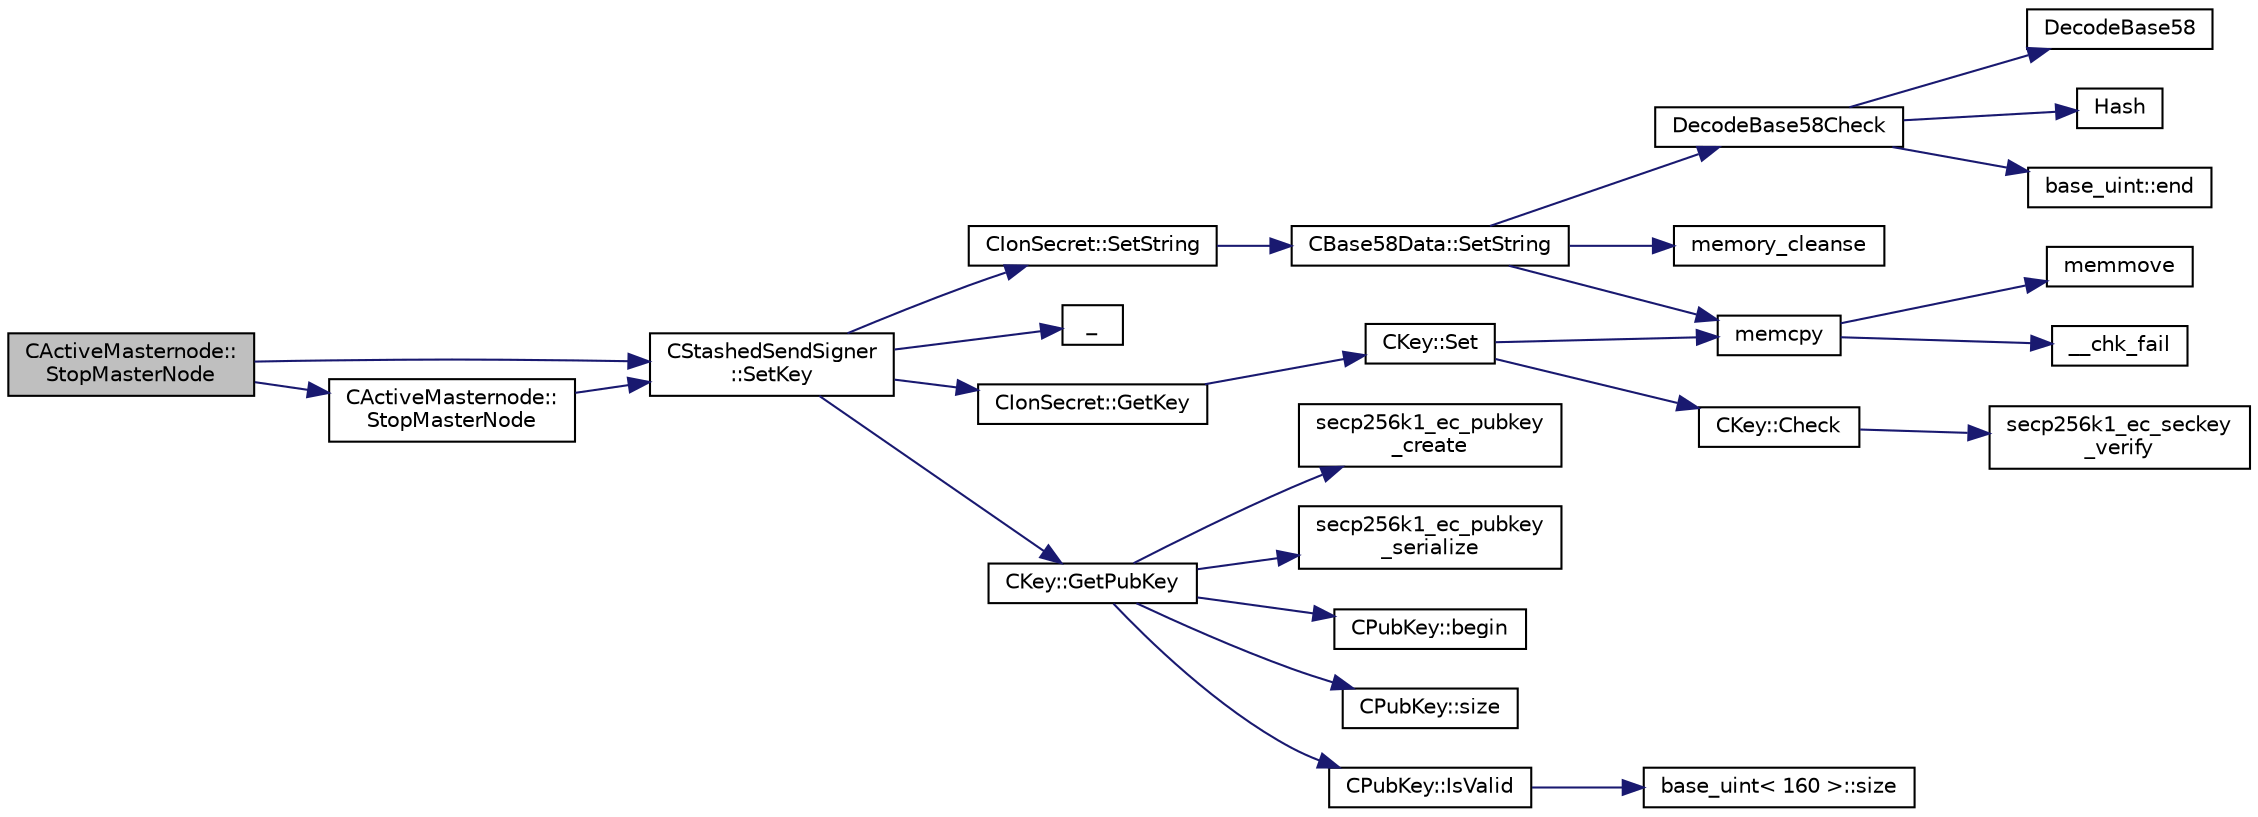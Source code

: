 digraph "CActiveMasternode::StopMasterNode"
{
  edge [fontname="Helvetica",fontsize="10",labelfontname="Helvetica",labelfontsize="10"];
  node [fontname="Helvetica",fontsize="10",shape=record];
  rankdir="LR";
  Node580 [label="CActiveMasternode::\lStopMasterNode",height=0.2,width=0.4,color="black", fillcolor="grey75", style="filled", fontcolor="black"];
  Node580 -> Node581 [color="midnightblue",fontsize="10",style="solid",fontname="Helvetica"];
  Node581 [label="CStashedSendSigner\l::SetKey",height=0.2,width=0.4,color="black", fillcolor="white", style="filled",URL="$da/d0a/class_c_stashed_send_signer.html#a706eb86a74431f151080cb9e466fe6ce",tooltip="Set the private/public key values, returns true if successful. "];
  Node581 -> Node582 [color="midnightblue",fontsize="10",style="solid",fontname="Helvetica"];
  Node582 [label="CIonSecret::SetString",height=0.2,width=0.4,color="black", fillcolor="white", style="filled",URL="$d3/d88/class_c_ion_secret.html#a0b279b6a41b2992fae7d3f70f7977f1c"];
  Node582 -> Node583 [color="midnightblue",fontsize="10",style="solid",fontname="Helvetica"];
  Node583 [label="CBase58Data::SetString",height=0.2,width=0.4,color="black", fillcolor="white", style="filled",URL="$d2/d08/class_c_base58_data.html#a250fa3bc97d03c7d87de5485c8b49b57"];
  Node583 -> Node584 [color="midnightblue",fontsize="10",style="solid",fontname="Helvetica"];
  Node584 [label="DecodeBase58Check",height=0.2,width=0.4,color="black", fillcolor="white", style="filled",URL="$db/d9c/base58_8cpp.html#ae2dc7ad63e243509e0871ec4a5890678",tooltip="Decode a base58-encoded string (psz) that includes a checksum into a byte vector (vchRet), return true if decoding is successful. "];
  Node584 -> Node585 [color="midnightblue",fontsize="10",style="solid",fontname="Helvetica"];
  Node585 [label="DecodeBase58",height=0.2,width=0.4,color="black", fillcolor="white", style="filled",URL="$db/d9c/base58_8cpp.html#a0f74d1d6e7e982cad4b0e538acea4538",tooltip="Decode a base58-encoded string (psz) into a byte vector (vchRet). "];
  Node584 -> Node586 [color="midnightblue",fontsize="10",style="solid",fontname="Helvetica"];
  Node586 [label="Hash",height=0.2,width=0.4,color="black", fillcolor="white", style="filled",URL="$db/dfb/hash_8h.html#ab3f6c437460137530d86e09c2c102e99"];
  Node584 -> Node587 [color="midnightblue",fontsize="10",style="solid",fontname="Helvetica"];
  Node587 [label="base_uint::end",height=0.2,width=0.4,color="black", fillcolor="white", style="filled",URL="$da/df7/classbase__uint.html#a76539ef6be800bc02e4038f457a4f74a"];
  Node583 -> Node588 [color="midnightblue",fontsize="10",style="solid",fontname="Helvetica"];
  Node588 [label="memcpy",height=0.2,width=0.4,color="black", fillcolor="white", style="filled",URL="$d5/d9f/glibc__compat_8cpp.html#a0f46826ab0466591e136db24394923cf"];
  Node588 -> Node589 [color="midnightblue",fontsize="10",style="solid",fontname="Helvetica"];
  Node589 [label="memmove",height=0.2,width=0.4,color="black", fillcolor="white", style="filled",URL="$d5/d9f/glibc__compat_8cpp.html#a9778d49e9029dd75bc53ecbbf9f5e9a1"];
  Node588 -> Node590 [color="midnightblue",fontsize="10",style="solid",fontname="Helvetica"];
  Node590 [label="__chk_fail",height=0.2,width=0.4,color="black", fillcolor="white", style="filled",URL="$d5/d9f/glibc__compat_8cpp.html#a424ac71631da5ada2976630ff67051d1"];
  Node583 -> Node591 [color="midnightblue",fontsize="10",style="solid",fontname="Helvetica"];
  Node591 [label="memory_cleanse",height=0.2,width=0.4,color="black", fillcolor="white", style="filled",URL="$da/d37/cleanse_8cpp.html#a5a4afb85dd16ecc1f6019c782db78663"];
  Node581 -> Node592 [color="midnightblue",fontsize="10",style="solid",fontname="Helvetica"];
  Node592 [label="_",height=0.2,width=0.4,color="black", fillcolor="white", style="filled",URL="$d9/d6d/ui__interface_8h.html#aad133bb6103b53cebf03fd01e2f11ba1",tooltip="Translation function: Call Translate signal on UI interface, which returns a boost::optional result..."];
  Node581 -> Node593 [color="midnightblue",fontsize="10",style="solid",fontname="Helvetica"];
  Node593 [label="CIonSecret::GetKey",height=0.2,width=0.4,color="black", fillcolor="white", style="filled",URL="$d3/d88/class_c_ion_secret.html#a5220650629f8d852bd6cffeec00df235"];
  Node593 -> Node594 [color="midnightblue",fontsize="10",style="solid",fontname="Helvetica"];
  Node594 [label="CKey::Set",height=0.2,width=0.4,color="black", fillcolor="white", style="filled",URL="$d2/d63/class_c_key.html#aaa13d5f08456bba094210c5eeabf64c8"];
  Node594 -> Node595 [color="midnightblue",fontsize="10",style="solid",fontname="Helvetica"];
  Node595 [label="CKey::Check",height=0.2,width=0.4,color="black", fillcolor="white", style="filled",URL="$d2/d63/class_c_key.html#acec869bc75fa8f4d619ab025d367a97c"];
  Node595 -> Node596 [color="midnightblue",fontsize="10",style="solid",fontname="Helvetica"];
  Node596 [label="secp256k1_ec_seckey\l_verify",height=0.2,width=0.4,color="black", fillcolor="white", style="filled",URL="$d7/dd3/secp256k1_8h.html#a366f922fc0c787351e82ff8e3a95f652",tooltip="Verify an ECDSA secret key. "];
  Node594 -> Node588 [color="midnightblue",fontsize="10",style="solid",fontname="Helvetica"];
  Node581 -> Node597 [color="midnightblue",fontsize="10",style="solid",fontname="Helvetica"];
  Node597 [label="CKey::GetPubKey",height=0.2,width=0.4,color="black", fillcolor="white", style="filled",URL="$d2/d63/class_c_key.html#aa1085c59603a62db6ec776300f250337"];
  Node597 -> Node598 [color="midnightblue",fontsize="10",style="solid",fontname="Helvetica"];
  Node598 [label="secp256k1_ec_pubkey\l_create",height=0.2,width=0.4,color="black", fillcolor="white", style="filled",URL="$d7/dd3/secp256k1_8h.html#a7438071aa8a6dc4697abe4f4659f2161",tooltip="Compute the public key for a secret key. "];
  Node597 -> Node599 [color="midnightblue",fontsize="10",style="solid",fontname="Helvetica"];
  Node599 [label="secp256k1_ec_pubkey\l_serialize",height=0.2,width=0.4,color="black", fillcolor="white", style="filled",URL="$d7/dd3/secp256k1_8h.html#a34977bf00322e510e881160c421836d7",tooltip="Serialize a pubkey object into a serialized byte sequence. "];
  Node597 -> Node600 [color="midnightblue",fontsize="10",style="solid",fontname="Helvetica"];
  Node600 [label="CPubKey::begin",height=0.2,width=0.4,color="black", fillcolor="white", style="filled",URL="$da/d4e/class_c_pub_key.html#a859ab9909d68092d6d4fc739237ab358"];
  Node597 -> Node601 [color="midnightblue",fontsize="10",style="solid",fontname="Helvetica"];
  Node601 [label="CPubKey::size",height=0.2,width=0.4,color="black", fillcolor="white", style="filled",URL="$da/d4e/class_c_pub_key.html#a6bb28fcf0a5f799c69f5b7269363b309"];
  Node597 -> Node602 [color="midnightblue",fontsize="10",style="solid",fontname="Helvetica"];
  Node602 [label="CPubKey::IsValid",height=0.2,width=0.4,color="black", fillcolor="white", style="filled",URL="$da/d4e/class_c_pub_key.html#a4fa94293cf8577fd039b9a133f6c7f30"];
  Node602 -> Node603 [color="midnightblue",fontsize="10",style="solid",fontname="Helvetica"];
  Node603 [label="base_uint\< 160 \>::size",height=0.2,width=0.4,color="black", fillcolor="white", style="filled",URL="$da/df7/classbase__uint.html#a1f49b034e686269601ea89b0319b8004"];
  Node580 -> Node604 [color="midnightblue",fontsize="10",style="solid",fontname="Helvetica"];
  Node604 [label="CActiveMasternode::\lStopMasterNode",height=0.2,width=0.4,color="black", fillcolor="white", style="filled",URL="$d9/d29/class_c_active_masternode.html#a1cfe6f1d18a043541811eba901f33a96"];
  Node604 -> Node581 [color="midnightblue",fontsize="10",style="solid",fontname="Helvetica"];
}
